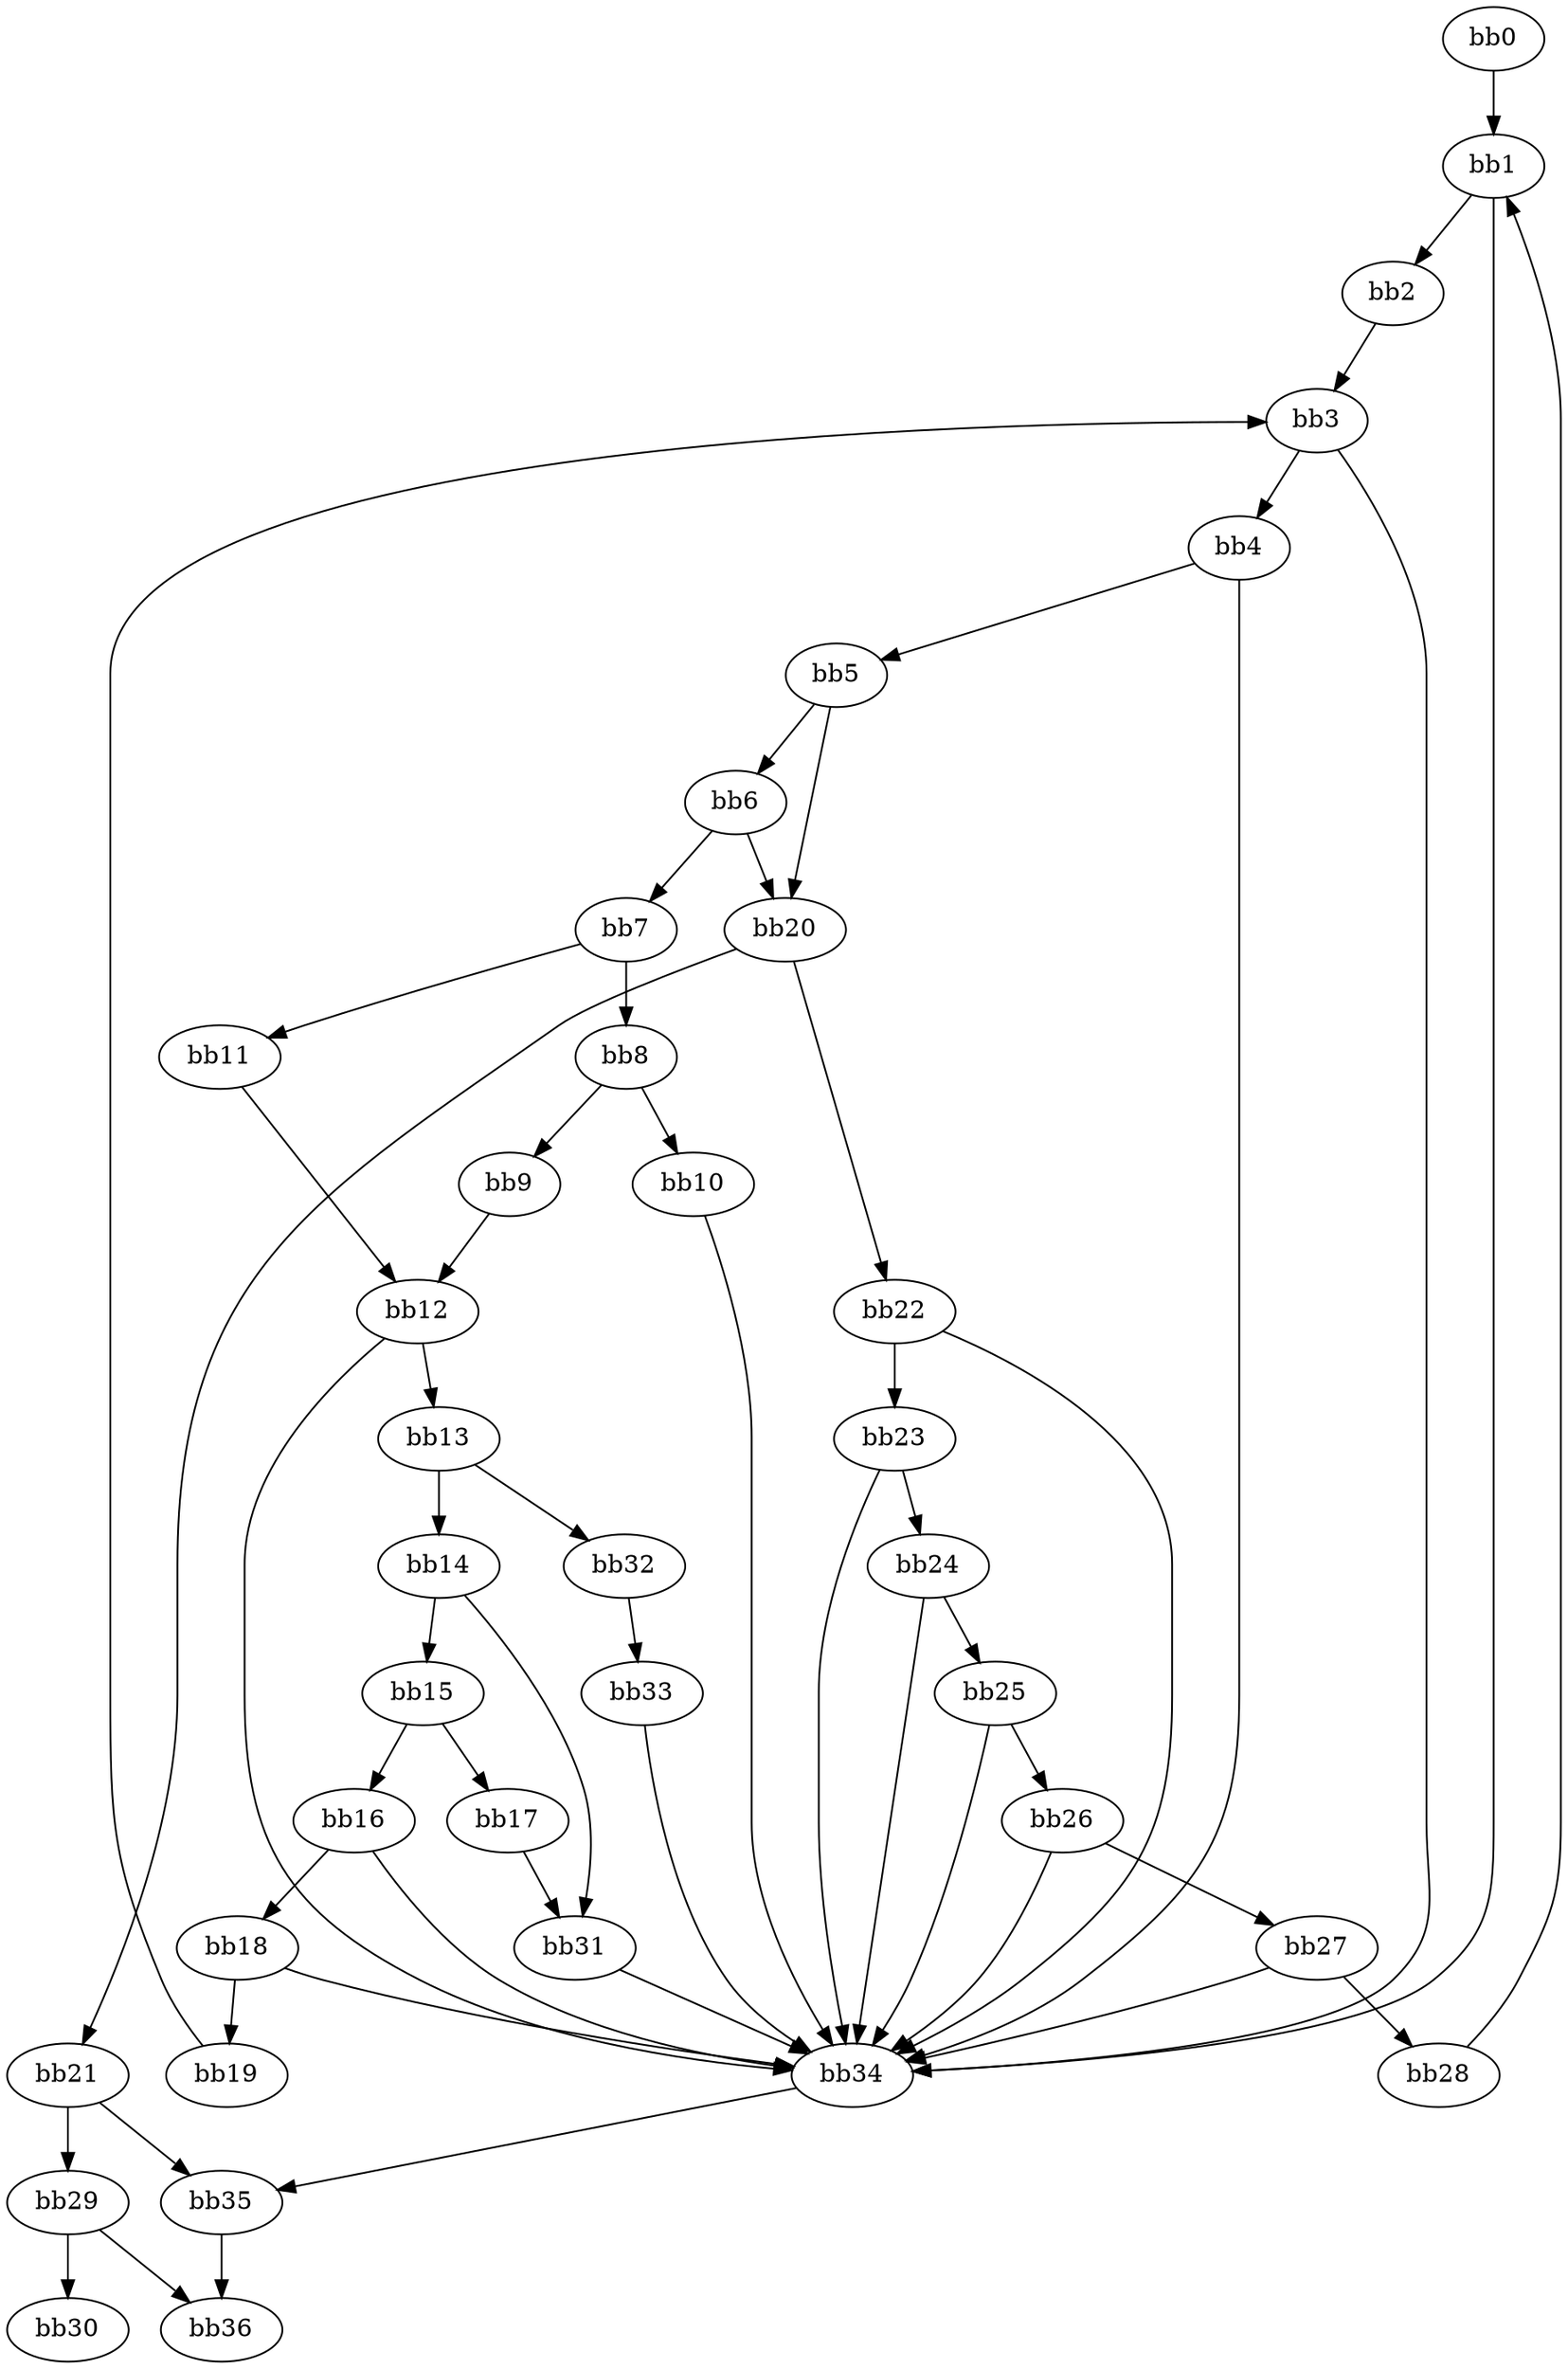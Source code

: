 digraph {
    0 [ label = "bb0\l" ]
    1 [ label = "bb1\l" ]
    2 [ label = "bb2\l" ]
    3 [ label = "bb3\l" ]
    4 [ label = "bb4\l" ]
    5 [ label = "bb5\l" ]
    6 [ label = "bb6\l" ]
    7 [ label = "bb7\l" ]
    8 [ label = "bb8\l" ]
    9 [ label = "bb9\l" ]
    10 [ label = "bb10\l" ]
    11 [ label = "bb11\l" ]
    12 [ label = "bb12\l" ]
    13 [ label = "bb13\l" ]
    14 [ label = "bb14\l" ]
    15 [ label = "bb15\l" ]
    16 [ label = "bb16\l" ]
    17 [ label = "bb17\l" ]
    18 [ label = "bb18\l" ]
    19 [ label = "bb19\l" ]
    20 [ label = "bb20\l" ]
    21 [ label = "bb21\l" ]
    22 [ label = "bb22\l" ]
    23 [ label = "bb23\l" ]
    24 [ label = "bb24\l" ]
    25 [ label = "bb25\l" ]
    26 [ label = "bb26\l" ]
    27 [ label = "bb27\l" ]
    28 [ label = "bb28\l" ]
    29 [ label = "bb29\l" ]
    30 [ label = "bb30\l" ]
    31 [ label = "bb31\l" ]
    32 [ label = "bb32\l" ]
    33 [ label = "bb33\l" ]
    34 [ label = "bb34\l" ]
    35 [ label = "bb35\l" ]
    36 [ label = "bb36\l" ]
    0 -> 1 [ ]
    1 -> 2 [ ]
    1 -> 34 [ ]
    2 -> 3 [ ]
    3 -> 4 [ ]
    3 -> 34 [ ]
    4 -> 5 [ ]
    4 -> 34 [ ]
    5 -> 6 [ ]
    5 -> 20 [ ]
    6 -> 7 [ ]
    6 -> 20 [ ]
    7 -> 8 [ ]
    7 -> 11 [ ]
    8 -> 9 [ ]
    8 -> 10 [ ]
    9 -> 12 [ ]
    10 -> 34 [ ]
    11 -> 12 [ ]
    12 -> 13 [ ]
    12 -> 34 [ ]
    13 -> 14 [ ]
    13 -> 32 [ ]
    14 -> 15 [ ]
    14 -> 31 [ ]
    15 -> 16 [ ]
    15 -> 17 [ ]
    16 -> 18 [ ]
    16 -> 34 [ ]
    17 -> 31 [ ]
    18 -> 19 [ ]
    18 -> 34 [ ]
    19 -> 3 [ ]
    20 -> 21 [ ]
    20 -> 22 [ ]
    21 -> 29 [ ]
    21 -> 35 [ ]
    22 -> 23 [ ]
    22 -> 34 [ ]
    23 -> 24 [ ]
    23 -> 34 [ ]
    24 -> 25 [ ]
    24 -> 34 [ ]
    25 -> 26 [ ]
    25 -> 34 [ ]
    26 -> 27 [ ]
    26 -> 34 [ ]
    27 -> 28 [ ]
    27 -> 34 [ ]
    28 -> 1 [ ]
    29 -> 30 [ ]
    29 -> 36 [ ]
    31 -> 34 [ ]
    32 -> 33 [ ]
    33 -> 34 [ ]
    34 -> 35 [ ]
    35 -> 36 [ ]
}

